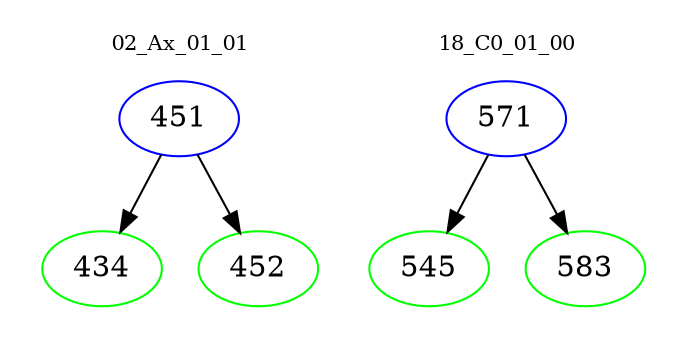 digraph{
subgraph cluster_0 {
color = white
label = "02_Ax_01_01";
fontsize=10;
T0_451 [label="451", color="blue"]
T0_451 -> T0_434 [color="black"]
T0_434 [label="434", color="green"]
T0_451 -> T0_452 [color="black"]
T0_452 [label="452", color="green"]
}
subgraph cluster_1 {
color = white
label = "18_C0_01_00";
fontsize=10;
T1_571 [label="571", color="blue"]
T1_571 -> T1_545 [color="black"]
T1_545 [label="545", color="green"]
T1_571 -> T1_583 [color="black"]
T1_583 [label="583", color="green"]
}
}
